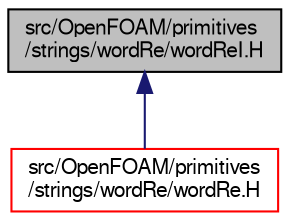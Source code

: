 digraph "src/OpenFOAM/primitives/strings/wordRe/wordReI.H"
{
  bgcolor="transparent";
  edge [fontname="FreeSans",fontsize="10",labelfontname="FreeSans",labelfontsize="10"];
  node [fontname="FreeSans",fontsize="10",shape=record];
  Node1 [label="src/OpenFOAM/primitives\l/strings/wordRe/wordReI.H",height=0.2,width=0.4,color="black", fillcolor="grey75", style="filled", fontcolor="black"];
  Node1 -> Node2 [dir="back",color="midnightblue",fontsize="10",style="solid",fontname="FreeSans"];
  Node2 [label="src/OpenFOAM/primitives\l/strings/wordRe/wordRe.H",height=0.2,width=0.4,color="red",URL="$a12680.html"];
}
